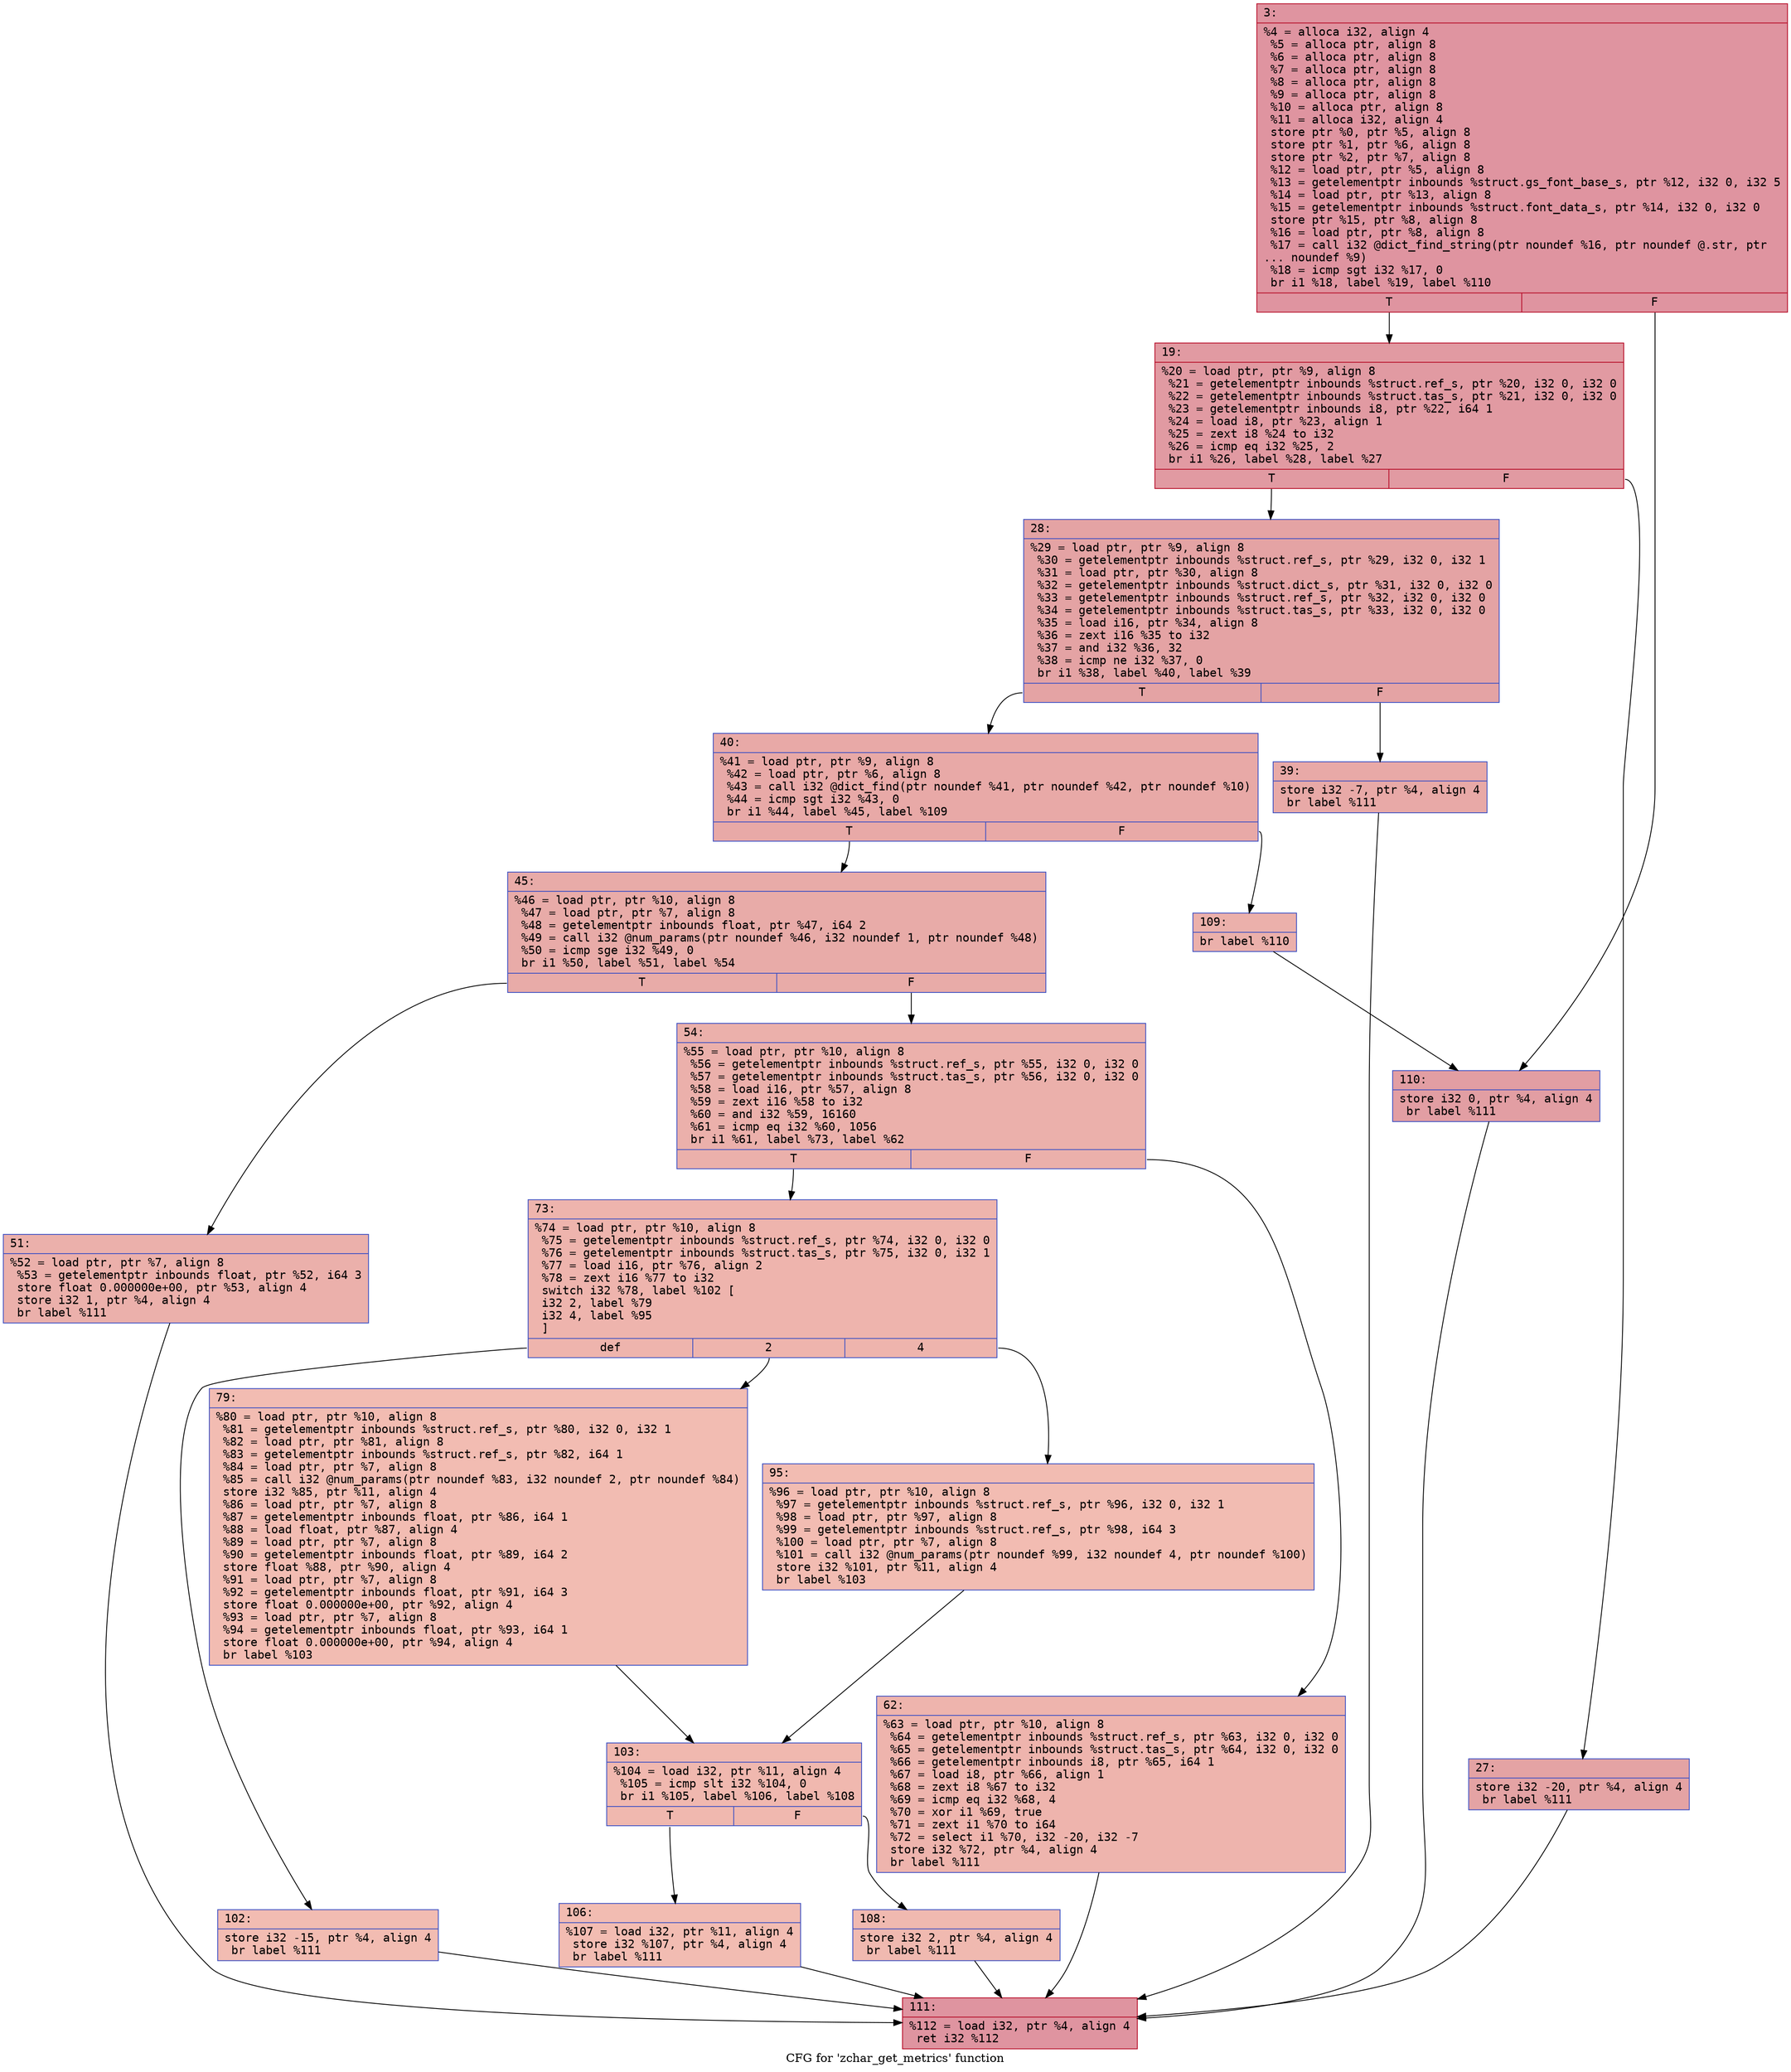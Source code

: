 digraph "CFG for 'zchar_get_metrics' function" {
	label="CFG for 'zchar_get_metrics' function";

	Node0x600003fca170 [shape=record,color="#b70d28ff", style=filled, fillcolor="#b70d2870" fontname="Courier",label="{3:\l|  %4 = alloca i32, align 4\l  %5 = alloca ptr, align 8\l  %6 = alloca ptr, align 8\l  %7 = alloca ptr, align 8\l  %8 = alloca ptr, align 8\l  %9 = alloca ptr, align 8\l  %10 = alloca ptr, align 8\l  %11 = alloca i32, align 4\l  store ptr %0, ptr %5, align 8\l  store ptr %1, ptr %6, align 8\l  store ptr %2, ptr %7, align 8\l  %12 = load ptr, ptr %5, align 8\l  %13 = getelementptr inbounds %struct.gs_font_base_s, ptr %12, i32 0, i32 5\l  %14 = load ptr, ptr %13, align 8\l  %15 = getelementptr inbounds %struct.font_data_s, ptr %14, i32 0, i32 0\l  store ptr %15, ptr %8, align 8\l  %16 = load ptr, ptr %8, align 8\l  %17 = call i32 @dict_find_string(ptr noundef %16, ptr noundef @.str, ptr\l... noundef %9)\l  %18 = icmp sgt i32 %17, 0\l  br i1 %18, label %19, label %110\l|{<s0>T|<s1>F}}"];
	Node0x600003fca170:s0 -> Node0x600003fca1c0[tooltip="3 -> 19\nProbability 62.50%" ];
	Node0x600003fca170:s1 -> Node0x600003fca710[tooltip="3 -> 110\nProbability 37.50%" ];
	Node0x600003fca1c0 [shape=record,color="#b70d28ff", style=filled, fillcolor="#bb1b2c70" fontname="Courier",label="{19:\l|  %20 = load ptr, ptr %9, align 8\l  %21 = getelementptr inbounds %struct.ref_s, ptr %20, i32 0, i32 0\l  %22 = getelementptr inbounds %struct.tas_s, ptr %21, i32 0, i32 0\l  %23 = getelementptr inbounds i8, ptr %22, i64 1\l  %24 = load i8, ptr %23, align 1\l  %25 = zext i8 %24 to i32\l  %26 = icmp eq i32 %25, 2\l  br i1 %26, label %28, label %27\l|{<s0>T|<s1>F}}"];
	Node0x600003fca1c0:s0 -> Node0x600003fca260[tooltip="19 -> 28\nProbability 50.00%" ];
	Node0x600003fca1c0:s1 -> Node0x600003fca210[tooltip="19 -> 27\nProbability 50.00%" ];
	Node0x600003fca210 [shape=record,color="#3d50c3ff", style=filled, fillcolor="#c32e3170" fontname="Courier",label="{27:\l|  store i32 -20, ptr %4, align 4\l  br label %111\l}"];
	Node0x600003fca210 -> Node0x600003fca760[tooltip="27 -> 111\nProbability 100.00%" ];
	Node0x600003fca260 [shape=record,color="#3d50c3ff", style=filled, fillcolor="#c32e3170" fontname="Courier",label="{28:\l|  %29 = load ptr, ptr %9, align 8\l  %30 = getelementptr inbounds %struct.ref_s, ptr %29, i32 0, i32 1\l  %31 = load ptr, ptr %30, align 8\l  %32 = getelementptr inbounds %struct.dict_s, ptr %31, i32 0, i32 0\l  %33 = getelementptr inbounds %struct.ref_s, ptr %32, i32 0, i32 0\l  %34 = getelementptr inbounds %struct.tas_s, ptr %33, i32 0, i32 0\l  %35 = load i16, ptr %34, align 8\l  %36 = zext i16 %35 to i32\l  %37 = and i32 %36, 32\l  %38 = icmp ne i32 %37, 0\l  br i1 %38, label %40, label %39\l|{<s0>T|<s1>F}}"];
	Node0x600003fca260:s0 -> Node0x600003fca300[tooltip="28 -> 40\nProbability 50.00%" ];
	Node0x600003fca260:s1 -> Node0x600003fca2b0[tooltip="28 -> 39\nProbability 50.00%" ];
	Node0x600003fca2b0 [shape=record,color="#3d50c3ff", style=filled, fillcolor="#ca3b3770" fontname="Courier",label="{39:\l|  store i32 -7, ptr %4, align 4\l  br label %111\l}"];
	Node0x600003fca2b0 -> Node0x600003fca760[tooltip="39 -> 111\nProbability 100.00%" ];
	Node0x600003fca300 [shape=record,color="#3d50c3ff", style=filled, fillcolor="#ca3b3770" fontname="Courier",label="{40:\l|  %41 = load ptr, ptr %9, align 8\l  %42 = load ptr, ptr %6, align 8\l  %43 = call i32 @dict_find(ptr noundef %41, ptr noundef %42, ptr noundef %10)\l  %44 = icmp sgt i32 %43, 0\l  br i1 %44, label %45, label %109\l|{<s0>T|<s1>F}}"];
	Node0x600003fca300:s0 -> Node0x600003fca350[tooltip="40 -> 45\nProbability 62.50%" ];
	Node0x600003fca300:s1 -> Node0x600003fca6c0[tooltip="40 -> 109\nProbability 37.50%" ];
	Node0x600003fca350 [shape=record,color="#3d50c3ff", style=filled, fillcolor="#cc403a70" fontname="Courier",label="{45:\l|  %46 = load ptr, ptr %10, align 8\l  %47 = load ptr, ptr %7, align 8\l  %48 = getelementptr inbounds float, ptr %47, i64 2\l  %49 = call i32 @num_params(ptr noundef %46, i32 noundef 1, ptr noundef %48)\l  %50 = icmp sge i32 %49, 0\l  br i1 %50, label %51, label %54\l|{<s0>T|<s1>F}}"];
	Node0x600003fca350:s0 -> Node0x600003fca3a0[tooltip="45 -> 51\nProbability 50.00%" ];
	Node0x600003fca350:s1 -> Node0x600003fca3f0[tooltip="45 -> 54\nProbability 50.00%" ];
	Node0x600003fca3a0 [shape=record,color="#3d50c3ff", style=filled, fillcolor="#d24b4070" fontname="Courier",label="{51:\l|  %52 = load ptr, ptr %7, align 8\l  %53 = getelementptr inbounds float, ptr %52, i64 3\l  store float 0.000000e+00, ptr %53, align 4\l  store i32 1, ptr %4, align 4\l  br label %111\l}"];
	Node0x600003fca3a0 -> Node0x600003fca760[tooltip="51 -> 111\nProbability 100.00%" ];
	Node0x600003fca3f0 [shape=record,color="#3d50c3ff", style=filled, fillcolor="#d24b4070" fontname="Courier",label="{54:\l|  %55 = load ptr, ptr %10, align 8\l  %56 = getelementptr inbounds %struct.ref_s, ptr %55, i32 0, i32 0\l  %57 = getelementptr inbounds %struct.tas_s, ptr %56, i32 0, i32 0\l  %58 = load i16, ptr %57, align 8\l  %59 = zext i16 %58 to i32\l  %60 = and i32 %59, 16160\l  %61 = icmp eq i32 %60, 1056\l  br i1 %61, label %73, label %62\l|{<s0>T|<s1>F}}"];
	Node0x600003fca3f0:s0 -> Node0x600003fca490[tooltip="54 -> 73\nProbability 50.00%" ];
	Node0x600003fca3f0:s1 -> Node0x600003fca440[tooltip="54 -> 62\nProbability 50.00%" ];
	Node0x600003fca440 [shape=record,color="#3d50c3ff", style=filled, fillcolor="#d8564670" fontname="Courier",label="{62:\l|  %63 = load ptr, ptr %10, align 8\l  %64 = getelementptr inbounds %struct.ref_s, ptr %63, i32 0, i32 0\l  %65 = getelementptr inbounds %struct.tas_s, ptr %64, i32 0, i32 0\l  %66 = getelementptr inbounds i8, ptr %65, i64 1\l  %67 = load i8, ptr %66, align 1\l  %68 = zext i8 %67 to i32\l  %69 = icmp eq i32 %68, 4\l  %70 = xor i1 %69, true\l  %71 = zext i1 %70 to i64\l  %72 = select i1 %70, i32 -20, i32 -7\l  store i32 %72, ptr %4, align 4\l  br label %111\l}"];
	Node0x600003fca440 -> Node0x600003fca760[tooltip="62 -> 111\nProbability 100.00%" ];
	Node0x600003fca490 [shape=record,color="#3d50c3ff", style=filled, fillcolor="#d8564670" fontname="Courier",label="{73:\l|  %74 = load ptr, ptr %10, align 8\l  %75 = getelementptr inbounds %struct.ref_s, ptr %74, i32 0, i32 0\l  %76 = getelementptr inbounds %struct.tas_s, ptr %75, i32 0, i32 1\l  %77 = load i16, ptr %76, align 2\l  %78 = zext i16 %77 to i32\l  switch i32 %78, label %102 [\l    i32 2, label %79\l    i32 4, label %95\l  ]\l|{<s0>def|<s1>2|<s2>4}}"];
	Node0x600003fca490:s0 -> Node0x600003fca580[tooltip="73 -> 102\nProbability 33.33%" ];
	Node0x600003fca490:s1 -> Node0x600003fca4e0[tooltip="73 -> 79\nProbability 33.33%" ];
	Node0x600003fca490:s2 -> Node0x600003fca530[tooltip="73 -> 95\nProbability 33.33%" ];
	Node0x600003fca4e0 [shape=record,color="#3d50c3ff", style=filled, fillcolor="#e1675170" fontname="Courier",label="{79:\l|  %80 = load ptr, ptr %10, align 8\l  %81 = getelementptr inbounds %struct.ref_s, ptr %80, i32 0, i32 1\l  %82 = load ptr, ptr %81, align 8\l  %83 = getelementptr inbounds %struct.ref_s, ptr %82, i64 1\l  %84 = load ptr, ptr %7, align 8\l  %85 = call i32 @num_params(ptr noundef %83, i32 noundef 2, ptr noundef %84)\l  store i32 %85, ptr %11, align 4\l  %86 = load ptr, ptr %7, align 8\l  %87 = getelementptr inbounds float, ptr %86, i64 1\l  %88 = load float, ptr %87, align 4\l  %89 = load ptr, ptr %7, align 8\l  %90 = getelementptr inbounds float, ptr %89, i64 2\l  store float %88, ptr %90, align 4\l  %91 = load ptr, ptr %7, align 8\l  %92 = getelementptr inbounds float, ptr %91, i64 3\l  store float 0.000000e+00, ptr %92, align 4\l  %93 = load ptr, ptr %7, align 8\l  %94 = getelementptr inbounds float, ptr %93, i64 1\l  store float 0.000000e+00, ptr %94, align 4\l  br label %103\l}"];
	Node0x600003fca4e0 -> Node0x600003fca5d0[tooltip="79 -> 103\nProbability 100.00%" ];
	Node0x600003fca530 [shape=record,color="#3d50c3ff", style=filled, fillcolor="#e1675170" fontname="Courier",label="{95:\l|  %96 = load ptr, ptr %10, align 8\l  %97 = getelementptr inbounds %struct.ref_s, ptr %96, i32 0, i32 1\l  %98 = load ptr, ptr %97, align 8\l  %99 = getelementptr inbounds %struct.ref_s, ptr %98, i64 3\l  %100 = load ptr, ptr %7, align 8\l  %101 = call i32 @num_params(ptr noundef %99, i32 noundef 4, ptr noundef %100)\l  store i32 %101, ptr %11, align 4\l  br label %103\l}"];
	Node0x600003fca530 -> Node0x600003fca5d0[tooltip="95 -> 103\nProbability 100.00%" ];
	Node0x600003fca580 [shape=record,color="#3d50c3ff", style=filled, fillcolor="#e1675170" fontname="Courier",label="{102:\l|  store i32 -15, ptr %4, align 4\l  br label %111\l}"];
	Node0x600003fca580 -> Node0x600003fca760[tooltip="102 -> 111\nProbability 100.00%" ];
	Node0x600003fca5d0 [shape=record,color="#3d50c3ff", style=filled, fillcolor="#dc5d4a70" fontname="Courier",label="{103:\l|  %104 = load i32, ptr %11, align 4\l  %105 = icmp slt i32 %104, 0\l  br i1 %105, label %106, label %108\l|{<s0>T|<s1>F}}"];
	Node0x600003fca5d0:s0 -> Node0x600003fca620[tooltip="103 -> 106\nProbability 37.50%" ];
	Node0x600003fca5d0:s1 -> Node0x600003fca670[tooltip="103 -> 108\nProbability 62.50%" ];
	Node0x600003fca620 [shape=record,color="#3d50c3ff", style=filled, fillcolor="#e1675170" fontname="Courier",label="{106:\l|  %107 = load i32, ptr %11, align 4\l  store i32 %107, ptr %4, align 4\l  br label %111\l}"];
	Node0x600003fca620 -> Node0x600003fca760[tooltip="106 -> 111\nProbability 100.00%" ];
	Node0x600003fca670 [shape=record,color="#3d50c3ff", style=filled, fillcolor="#de614d70" fontname="Courier",label="{108:\l|  store i32 2, ptr %4, align 4\l  br label %111\l}"];
	Node0x600003fca670 -> Node0x600003fca760[tooltip="108 -> 111\nProbability 100.00%" ];
	Node0x600003fca6c0 [shape=record,color="#3d50c3ff", style=filled, fillcolor="#d24b4070" fontname="Courier",label="{109:\l|  br label %110\l}"];
	Node0x600003fca6c0 -> Node0x600003fca710[tooltip="109 -> 110\nProbability 100.00%" ];
	Node0x600003fca710 [shape=record,color="#3d50c3ff", style=filled, fillcolor="#be242e70" fontname="Courier",label="{110:\l|  store i32 0, ptr %4, align 4\l  br label %111\l}"];
	Node0x600003fca710 -> Node0x600003fca760[tooltip="110 -> 111\nProbability 100.00%" ];
	Node0x600003fca760 [shape=record,color="#b70d28ff", style=filled, fillcolor="#b70d2870" fontname="Courier",label="{111:\l|  %112 = load i32, ptr %4, align 4\l  ret i32 %112\l}"];
}
